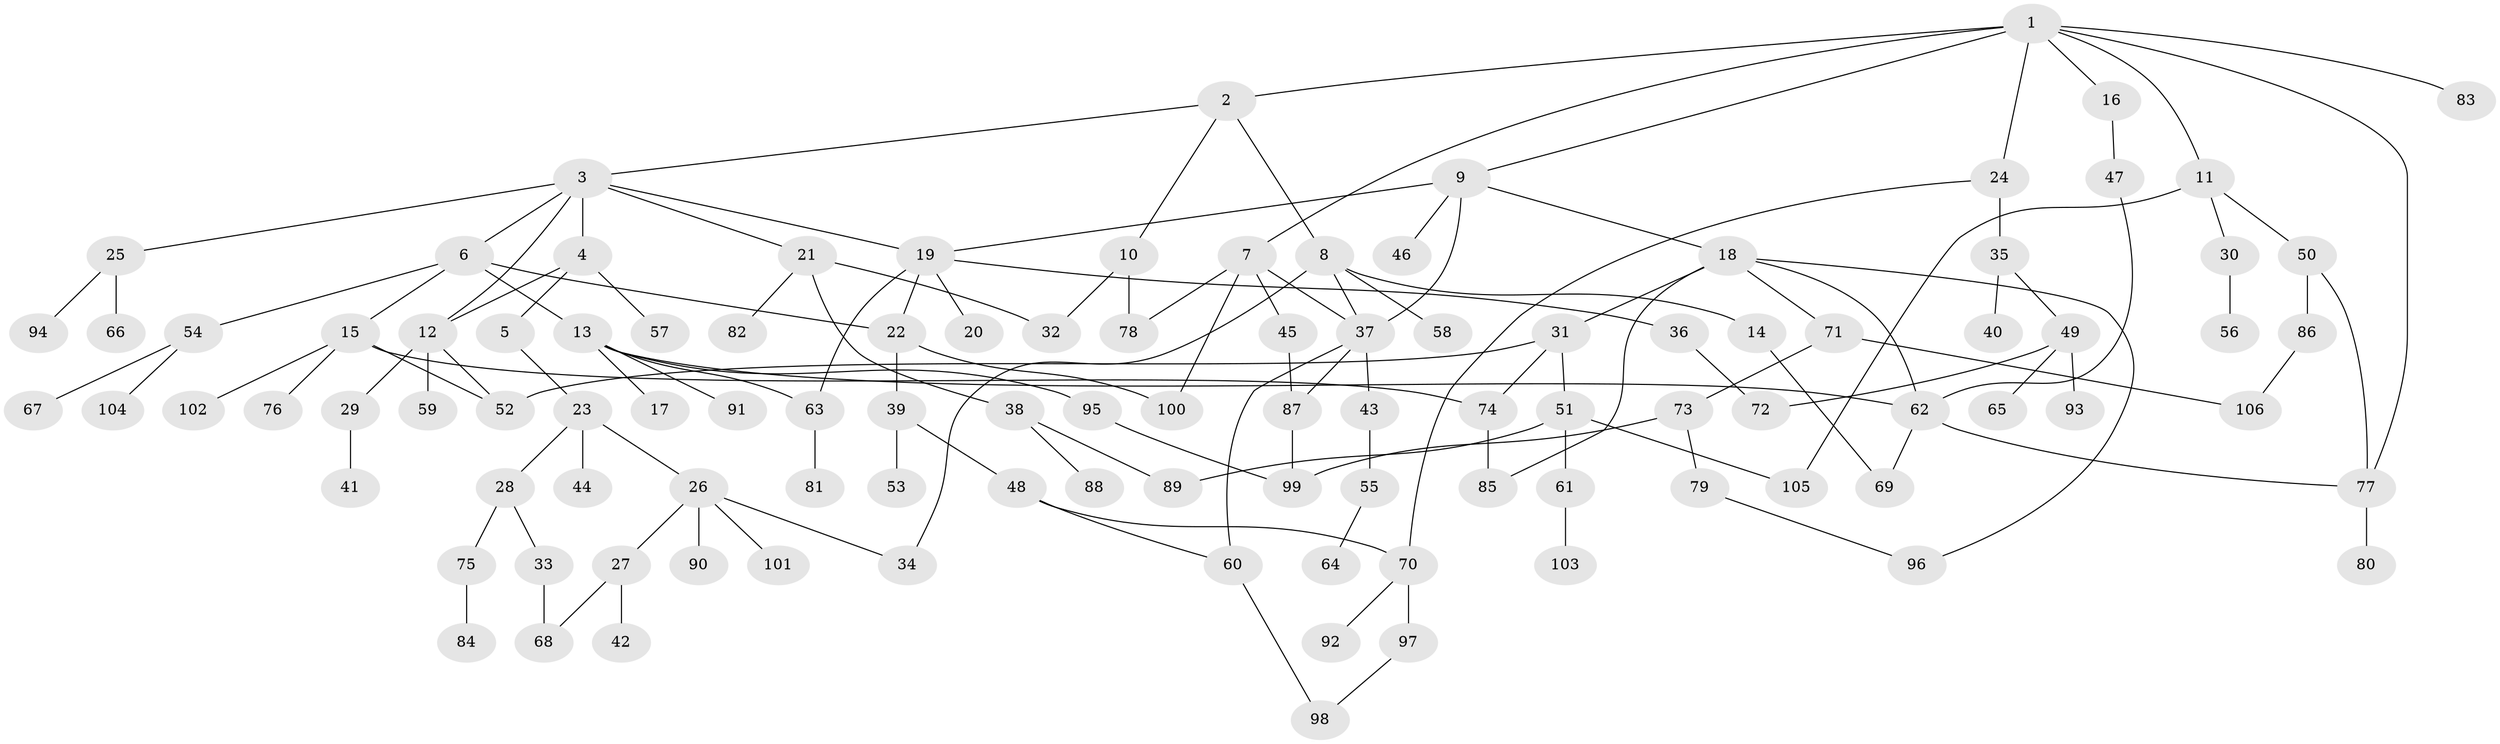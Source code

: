 // coarse degree distribution, {6: 0.047619047619047616, 4: 0.11904761904761904, 5: 0.07142857142857142, 1: 0.47619047619047616, 13: 0.023809523809523808, 2: 0.16666666666666666, 3: 0.047619047619047616, 8: 0.047619047619047616}
// Generated by graph-tools (version 1.1) at 2025/45/03/04/25 21:45:56]
// undirected, 106 vertices, 136 edges
graph export_dot {
graph [start="1"]
  node [color=gray90,style=filled];
  1;
  2;
  3;
  4;
  5;
  6;
  7;
  8;
  9;
  10;
  11;
  12;
  13;
  14;
  15;
  16;
  17;
  18;
  19;
  20;
  21;
  22;
  23;
  24;
  25;
  26;
  27;
  28;
  29;
  30;
  31;
  32;
  33;
  34;
  35;
  36;
  37;
  38;
  39;
  40;
  41;
  42;
  43;
  44;
  45;
  46;
  47;
  48;
  49;
  50;
  51;
  52;
  53;
  54;
  55;
  56;
  57;
  58;
  59;
  60;
  61;
  62;
  63;
  64;
  65;
  66;
  67;
  68;
  69;
  70;
  71;
  72;
  73;
  74;
  75;
  76;
  77;
  78;
  79;
  80;
  81;
  82;
  83;
  84;
  85;
  86;
  87;
  88;
  89;
  90;
  91;
  92;
  93;
  94;
  95;
  96;
  97;
  98;
  99;
  100;
  101;
  102;
  103;
  104;
  105;
  106;
  1 -- 2;
  1 -- 7;
  1 -- 9;
  1 -- 11;
  1 -- 16;
  1 -- 24;
  1 -- 77;
  1 -- 83;
  2 -- 3;
  2 -- 8;
  2 -- 10;
  3 -- 4;
  3 -- 6;
  3 -- 19;
  3 -- 21;
  3 -- 25;
  3 -- 12;
  4 -- 5;
  4 -- 12;
  4 -- 57;
  5 -- 23;
  6 -- 13;
  6 -- 15;
  6 -- 54;
  6 -- 22;
  7 -- 37;
  7 -- 45;
  7 -- 100;
  7 -- 78;
  8 -- 14;
  8 -- 34;
  8 -- 58;
  8 -- 37;
  9 -- 18;
  9 -- 46;
  9 -- 19;
  9 -- 37;
  10 -- 32;
  10 -- 78;
  11 -- 30;
  11 -- 50;
  11 -- 105;
  12 -- 29;
  12 -- 52;
  12 -- 59;
  13 -- 17;
  13 -- 63;
  13 -- 91;
  13 -- 95;
  13 -- 62;
  14 -- 69;
  15 -- 74;
  15 -- 76;
  15 -- 102;
  15 -- 52;
  16 -- 47;
  18 -- 31;
  18 -- 62;
  18 -- 71;
  18 -- 85;
  18 -- 96;
  19 -- 20;
  19 -- 22;
  19 -- 36;
  19 -- 63;
  21 -- 38;
  21 -- 82;
  21 -- 32;
  22 -- 39;
  22 -- 100;
  23 -- 26;
  23 -- 28;
  23 -- 44;
  24 -- 35;
  24 -- 70;
  25 -- 66;
  25 -- 94;
  26 -- 27;
  26 -- 90;
  26 -- 101;
  26 -- 34;
  27 -- 42;
  27 -- 68;
  28 -- 33;
  28 -- 75;
  29 -- 41;
  30 -- 56;
  31 -- 51;
  31 -- 52;
  31 -- 74;
  33 -- 68;
  35 -- 40;
  35 -- 49;
  36 -- 72;
  37 -- 43;
  37 -- 60;
  37 -- 87;
  38 -- 88;
  38 -- 89;
  39 -- 48;
  39 -- 53;
  43 -- 55;
  45 -- 87;
  47 -- 62;
  48 -- 70;
  48 -- 60;
  49 -- 65;
  49 -- 93;
  49 -- 72;
  50 -- 86;
  50 -- 77;
  51 -- 61;
  51 -- 89;
  51 -- 105;
  54 -- 67;
  54 -- 104;
  55 -- 64;
  60 -- 98;
  61 -- 103;
  62 -- 69;
  62 -- 77;
  63 -- 81;
  70 -- 92;
  70 -- 97;
  71 -- 73;
  71 -- 106;
  73 -- 79;
  73 -- 99;
  74 -- 85;
  75 -- 84;
  77 -- 80;
  79 -- 96;
  86 -- 106;
  87 -- 99;
  95 -- 99;
  97 -- 98;
}
